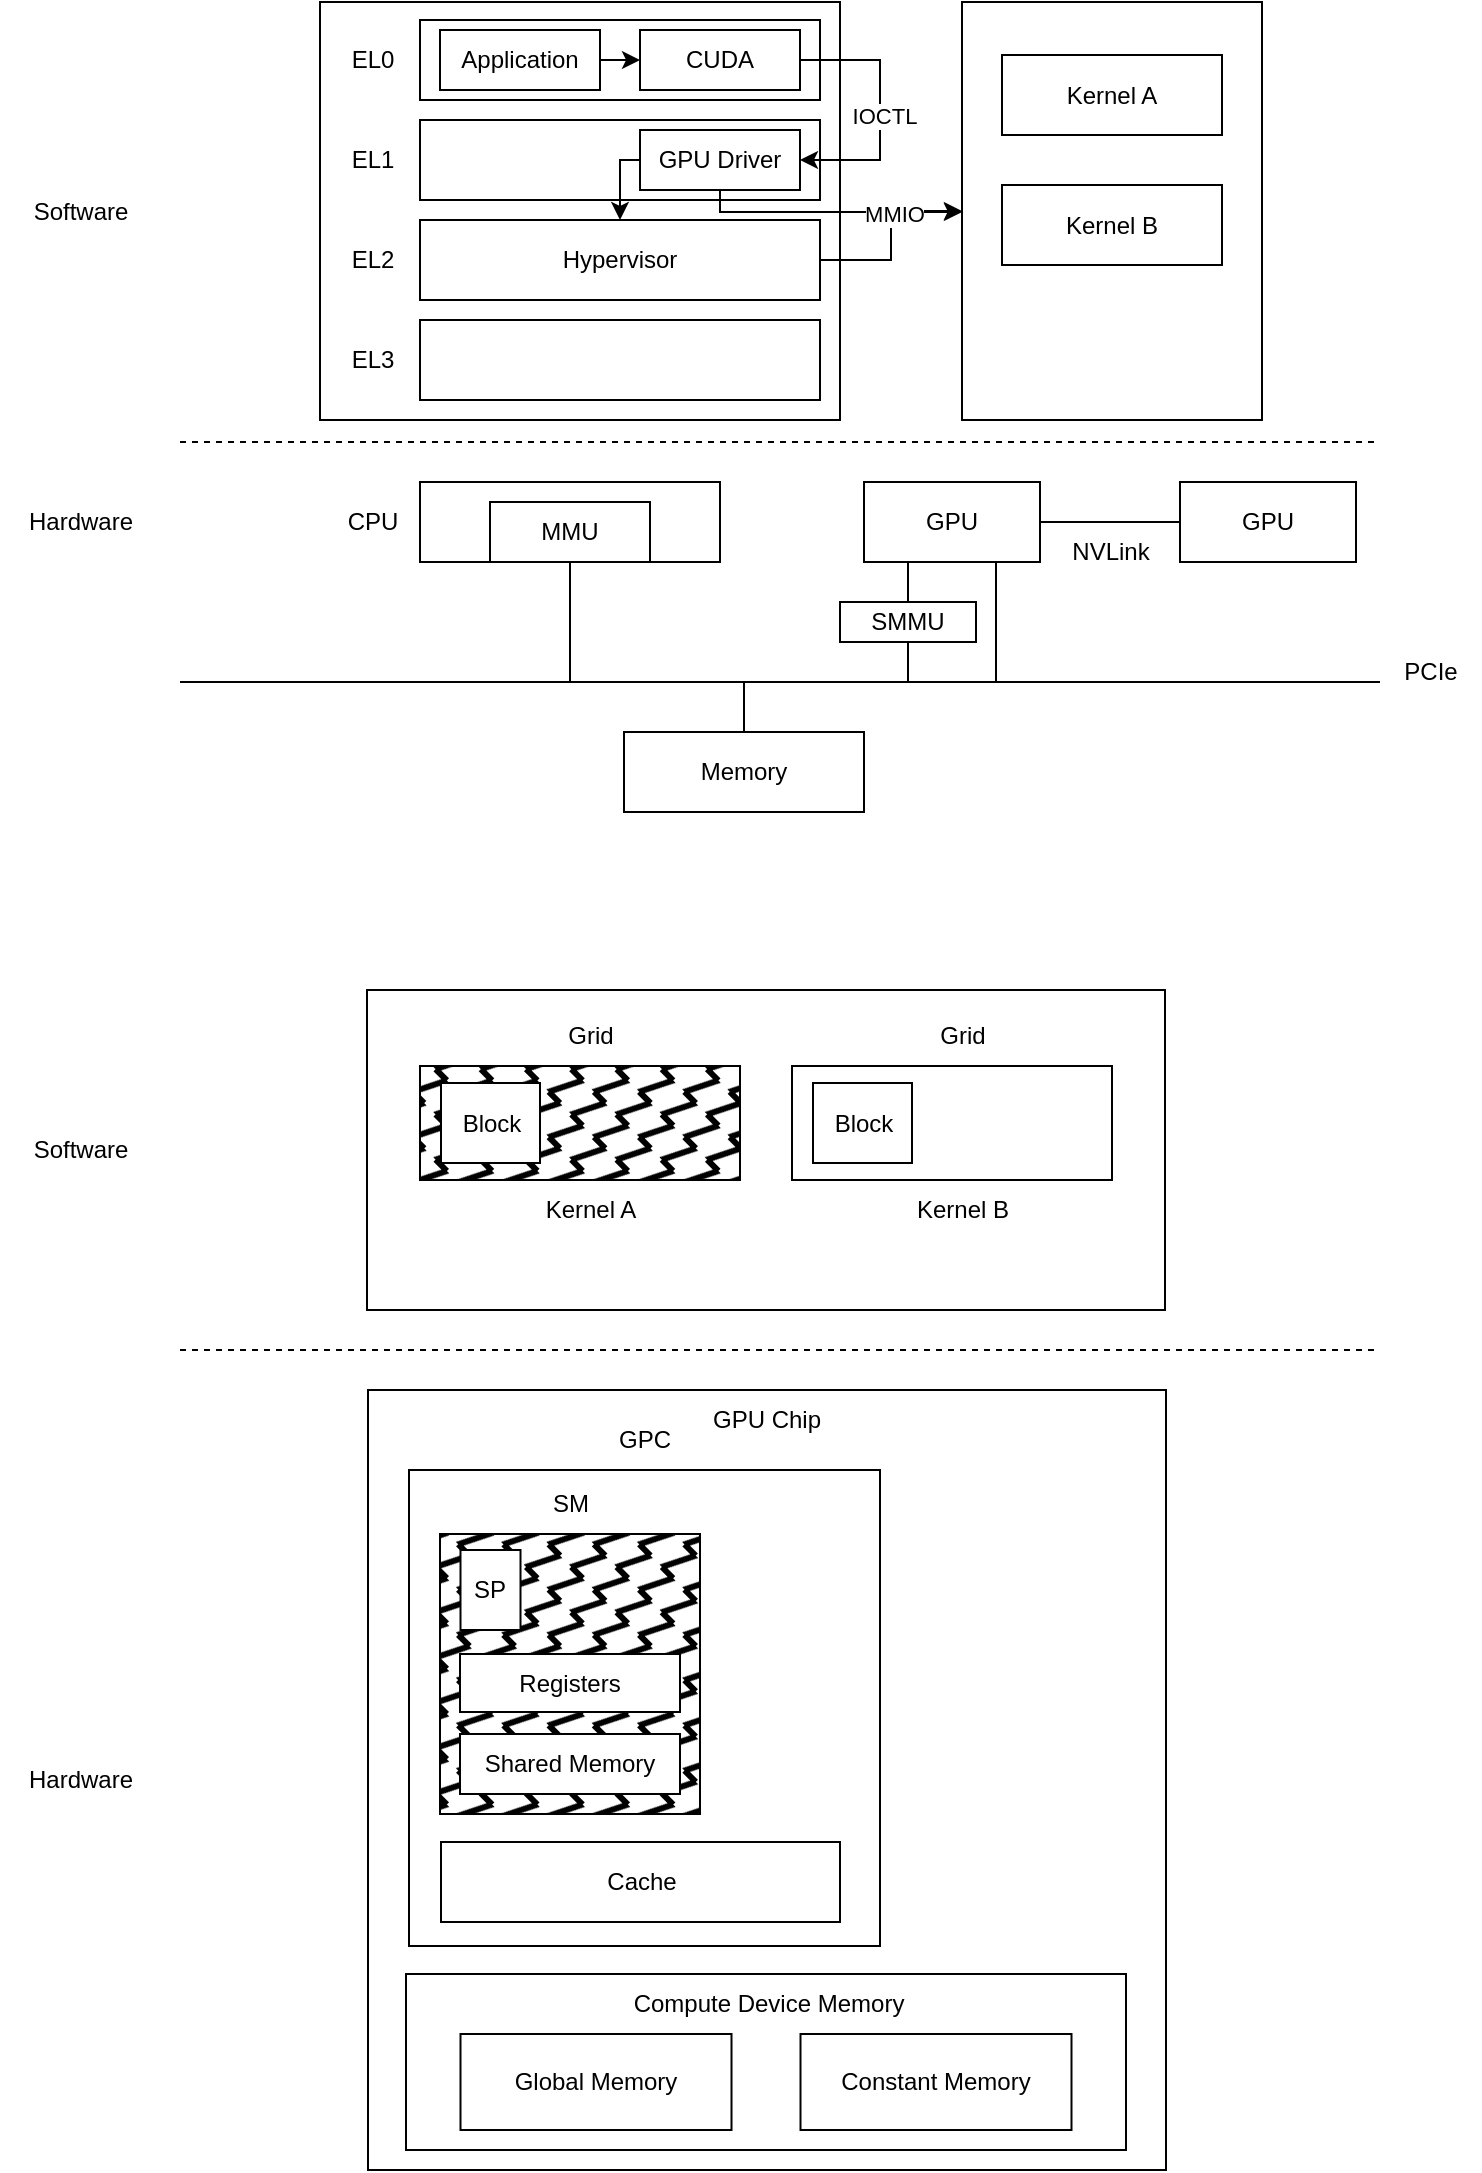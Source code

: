<mxfile version="22.1.17" type="github">
  <diagram name="第 1 页" id="76gSzwDmyLc00p9UoDqc">
    <mxGraphModel dx="1434" dy="703" grid="1" gridSize="10" guides="1" tooltips="1" connect="1" arrows="1" fold="1" page="1" pageScale="1" pageWidth="827" pageHeight="1169" math="0" shadow="0">
      <root>
        <mxCell id="0" />
        <mxCell id="1" parent="0" />
        <mxCell id="YlZIAGrA0F06KBuR_lRS-4" value="" style="rounded=0;whiteSpace=wrap;html=1;" vertex="1" parent="1">
          <mxGeometry x="511" y="44" width="150" height="209" as="geometry" />
        </mxCell>
        <mxCell id="AxmWXK1IRvQXEE8dryBR-5" value="" style="rounded=0;whiteSpace=wrap;html=1;" parent="1" vertex="1">
          <mxGeometry x="190" y="44" width="260" height="209" as="geometry" />
        </mxCell>
        <mxCell id="fNoI1GPfpQh8-SWNFA4j-1" value="" style="rounded=0;whiteSpace=wrap;html=1;" parent="1" vertex="1">
          <mxGeometry x="240" y="284" width="150" height="40" as="geometry" />
        </mxCell>
        <mxCell id="fNoI1GPfpQh8-SWNFA4j-2" value="GPU" style="rounded=0;whiteSpace=wrap;html=1;" parent="1" vertex="1">
          <mxGeometry x="462" y="284" width="88" height="40" as="geometry" />
        </mxCell>
        <mxCell id="fNoI1GPfpQh8-SWNFA4j-3" value="CPU" style="text;html=1;align=center;verticalAlign=middle;resizable=0;points=[];autosize=1;strokeColor=none;fillColor=none;" parent="1" vertex="1">
          <mxGeometry x="191" y="289" width="50" height="30" as="geometry" />
        </mxCell>
        <mxCell id="fNoI1GPfpQh8-SWNFA4j-5" value="" style="endArrow=none;dashed=1;html=1;rounded=0;" parent="1" edge="1">
          <mxGeometry width="50" height="50" relative="1" as="geometry">
            <mxPoint x="120" y="264" as="sourcePoint" />
            <mxPoint x="720" y="264" as="targetPoint" />
          </mxGeometry>
        </mxCell>
        <mxCell id="fNoI1GPfpQh8-SWNFA4j-6" value="Hardware" style="text;html=1;align=center;verticalAlign=middle;resizable=0;points=[];autosize=1;strokeColor=none;fillColor=none;" parent="1" vertex="1">
          <mxGeometry x="30" y="289" width="80" height="30" as="geometry" />
        </mxCell>
        <mxCell id="fNoI1GPfpQh8-SWNFA4j-7" value="Software" style="text;html=1;align=center;verticalAlign=middle;resizable=0;points=[];autosize=1;strokeColor=none;fillColor=none;" parent="1" vertex="1">
          <mxGeometry x="35" y="134" width="70" height="30" as="geometry" />
        </mxCell>
        <mxCell id="fNoI1GPfpQh8-SWNFA4j-8" value="" style="rounded=0;whiteSpace=wrap;html=1;" parent="1" vertex="1">
          <mxGeometry x="240" y="103" width="200" height="40" as="geometry" />
        </mxCell>
        <mxCell id="fNoI1GPfpQh8-SWNFA4j-10" value="" style="rounded=0;whiteSpace=wrap;html=1;" parent="1" vertex="1">
          <mxGeometry x="240" y="53" width="200" height="40" as="geometry" />
        </mxCell>
        <mxCell id="YlZIAGrA0F06KBuR_lRS-18" style="edgeStyle=orthogonalEdgeStyle;rounded=0;orthogonalLoop=1;jettySize=auto;html=1;exitX=0;exitY=0.5;exitDx=0;exitDy=0;entryX=0.5;entryY=0;entryDx=0;entryDy=0;" edge="1" parent="1" source="fNoI1GPfpQh8-SWNFA4j-11" target="AxmWXK1IRvQXEE8dryBR-3">
          <mxGeometry relative="1" as="geometry" />
        </mxCell>
        <mxCell id="YlZIAGrA0F06KBuR_lRS-19" style="edgeStyle=orthogonalEdgeStyle;rounded=0;orthogonalLoop=1;jettySize=auto;html=1;exitX=0.5;exitY=1;exitDx=0;exitDy=0;" edge="1" parent="1" source="fNoI1GPfpQh8-SWNFA4j-11" target="YlZIAGrA0F06KBuR_lRS-4">
          <mxGeometry relative="1" as="geometry">
            <Array as="points">
              <mxPoint x="390" y="149" />
            </Array>
          </mxGeometry>
        </mxCell>
        <mxCell id="fNoI1GPfpQh8-SWNFA4j-11" value="GPU Driver" style="rounded=0;whiteSpace=wrap;html=1;fillStyle=auto;fillColor=#FFFFFF;" parent="1" vertex="1">
          <mxGeometry x="350" y="108" width="80" height="30" as="geometry" />
        </mxCell>
        <mxCell id="fNoI1GPfpQh8-SWNFA4j-12" value="MMU" style="rounded=0;whiteSpace=wrap;html=1;" parent="1" vertex="1">
          <mxGeometry x="275" y="294" width="80" height="30" as="geometry" />
        </mxCell>
        <mxCell id="fNoI1GPfpQh8-SWNFA4j-13" value="SMMU" style="rounded=0;whiteSpace=wrap;html=1;" parent="1" vertex="1">
          <mxGeometry x="450" y="344" width="68" height="20" as="geometry" />
        </mxCell>
        <mxCell id="fNoI1GPfpQh8-SWNFA4j-14" value="EL1" style="text;html=1;align=center;verticalAlign=middle;resizable=0;points=[];autosize=1;strokeColor=none;fillColor=none;" parent="1" vertex="1">
          <mxGeometry x="196" y="108" width="40" height="30" as="geometry" />
        </mxCell>
        <mxCell id="fNoI1GPfpQh8-SWNFA4j-15" value="EL0" style="text;html=1;align=center;verticalAlign=middle;resizable=0;points=[];autosize=1;strokeColor=none;fillColor=none;" parent="1" vertex="1">
          <mxGeometry x="196" y="58" width="40" height="30" as="geometry" />
        </mxCell>
        <mxCell id="AxmWXK1IRvQXEE8dryBR-1" value="" style="endArrow=none;html=1;rounded=0;" parent="1" edge="1">
          <mxGeometry width="50" height="50" relative="1" as="geometry">
            <mxPoint x="120" y="384" as="sourcePoint" />
            <mxPoint x="720" y="384" as="targetPoint" />
          </mxGeometry>
        </mxCell>
        <mxCell id="YlZIAGrA0F06KBuR_lRS-17" style="edgeStyle=orthogonalEdgeStyle;rounded=0;orthogonalLoop=1;jettySize=auto;html=1;exitX=1;exitY=0.5;exitDx=0;exitDy=0;entryX=0;entryY=0.5;entryDx=0;entryDy=0;" edge="1" parent="1" source="AxmWXK1IRvQXEE8dryBR-2" target="AxmWXK1IRvQXEE8dryBR-23">
          <mxGeometry relative="1" as="geometry" />
        </mxCell>
        <mxCell id="AxmWXK1IRvQXEE8dryBR-2" value="Application" style="rounded=0;whiteSpace=wrap;html=1;fillStyle=auto;fillColor=#FFFFFF;" parent="1" vertex="1">
          <mxGeometry x="250" y="58" width="80" height="30" as="geometry" />
        </mxCell>
        <mxCell id="YlZIAGrA0F06KBuR_lRS-20" style="edgeStyle=orthogonalEdgeStyle;rounded=0;orthogonalLoop=1;jettySize=auto;html=1;exitX=1;exitY=0.5;exitDx=0;exitDy=0;entryX=0;entryY=0.5;entryDx=0;entryDy=0;" edge="1" parent="1" source="AxmWXK1IRvQXEE8dryBR-3" target="YlZIAGrA0F06KBuR_lRS-4">
          <mxGeometry relative="1" as="geometry" />
        </mxCell>
        <mxCell id="YlZIAGrA0F06KBuR_lRS-21" value="MMIO" style="edgeLabel;html=1;align=center;verticalAlign=middle;resizable=0;points=[];" vertex="1" connectable="0" parent="YlZIAGrA0F06KBuR_lRS-20">
          <mxGeometry x="-0.257" y="-3" relative="1" as="geometry">
            <mxPoint x="-2" y="-23" as="offset" />
          </mxGeometry>
        </mxCell>
        <mxCell id="AxmWXK1IRvQXEE8dryBR-3" value="Hypervisor" style="rounded=0;whiteSpace=wrap;html=1;" parent="1" vertex="1">
          <mxGeometry x="240" y="153" width="200" height="40" as="geometry" />
        </mxCell>
        <mxCell id="AxmWXK1IRvQXEE8dryBR-4" value="" style="rounded=0;whiteSpace=wrap;html=1;" parent="1" vertex="1">
          <mxGeometry x="240" y="203" width="200" height="40" as="geometry" />
        </mxCell>
        <mxCell id="AxmWXK1IRvQXEE8dryBR-6" value="EL2" style="text;html=1;align=center;verticalAlign=middle;resizable=0;points=[];autosize=1;strokeColor=none;fillColor=none;" parent="1" vertex="1">
          <mxGeometry x="196" y="158" width="40" height="30" as="geometry" />
        </mxCell>
        <mxCell id="AxmWXK1IRvQXEE8dryBR-7" value="EL3" style="text;html=1;align=center;verticalAlign=middle;resizable=0;points=[];autosize=1;strokeColor=none;fillColor=none;" parent="1" vertex="1">
          <mxGeometry x="196" y="208" width="40" height="30" as="geometry" />
        </mxCell>
        <mxCell id="AxmWXK1IRvQXEE8dryBR-9" value="" style="endArrow=none;html=1;rounded=0;entryX=0.5;entryY=1;entryDx=0;entryDy=0;" parent="1" target="fNoI1GPfpQh8-SWNFA4j-12" edge="1">
          <mxGeometry width="50" height="50" relative="1" as="geometry">
            <mxPoint x="315" y="384" as="sourcePoint" />
            <mxPoint x="440" y="304" as="targetPoint" />
          </mxGeometry>
        </mxCell>
        <mxCell id="AxmWXK1IRvQXEE8dryBR-10" value="Memory" style="rounded=0;whiteSpace=wrap;html=1;" parent="1" vertex="1">
          <mxGeometry x="342" y="409" width="120" height="40" as="geometry" />
        </mxCell>
        <mxCell id="AxmWXK1IRvQXEE8dryBR-11" value="" style="endArrow=none;html=1;rounded=0;entryX=0.5;entryY=0;entryDx=0;entryDy=0;" parent="1" target="AxmWXK1IRvQXEE8dryBR-10" edge="1">
          <mxGeometry width="50" height="50" relative="1" as="geometry">
            <mxPoint x="402" y="384" as="sourcePoint" />
            <mxPoint x="342" y="334" as="targetPoint" />
          </mxGeometry>
        </mxCell>
        <mxCell id="AxmWXK1IRvQXEE8dryBR-12" value="" style="endArrow=none;html=1;rounded=0;exitX=0.5;exitY=1;exitDx=0;exitDy=0;" parent="1" source="fNoI1GPfpQh8-SWNFA4j-13" edge="1">
          <mxGeometry width="50" height="50" relative="1" as="geometry">
            <mxPoint x="402" y="404" as="sourcePoint" />
            <mxPoint x="484" y="384" as="targetPoint" />
          </mxGeometry>
        </mxCell>
        <mxCell id="AxmWXK1IRvQXEE8dryBR-13" value="" style="endArrow=none;html=1;rounded=0;exitX=0.25;exitY=1;exitDx=0;exitDy=0;entryX=0.5;entryY=0;entryDx=0;entryDy=0;" parent="1" source="fNoI1GPfpQh8-SWNFA4j-2" target="fNoI1GPfpQh8-SWNFA4j-13" edge="1">
          <mxGeometry width="50" height="50" relative="1" as="geometry">
            <mxPoint x="502" y="384" as="sourcePoint" />
            <mxPoint x="502" y="404" as="targetPoint" />
          </mxGeometry>
        </mxCell>
        <mxCell id="AxmWXK1IRvQXEE8dryBR-14" value="" style="endArrow=none;html=1;rounded=0;exitX=0.75;exitY=1;exitDx=0;exitDy=0;" parent="1" source="fNoI1GPfpQh8-SWNFA4j-2" edge="1">
          <mxGeometry width="50" height="50" relative="1" as="geometry">
            <mxPoint x="502" y="384" as="sourcePoint" />
            <mxPoint x="528" y="384" as="targetPoint" />
          </mxGeometry>
        </mxCell>
        <mxCell id="AxmWXK1IRvQXEE8dryBR-15" value="PCIe" style="text;html=1;align=center;verticalAlign=middle;resizable=0;points=[];autosize=1;strokeColor=none;fillColor=none;" parent="1" vertex="1">
          <mxGeometry x="720" y="364" width="50" height="30" as="geometry" />
        </mxCell>
        <mxCell id="AxmWXK1IRvQXEE8dryBR-17" value="GPU" style="rounded=0;whiteSpace=wrap;html=1;" parent="1" vertex="1">
          <mxGeometry x="620" y="284" width="88" height="40" as="geometry" />
        </mxCell>
        <mxCell id="AxmWXK1IRvQXEE8dryBR-18" value="" style="endArrow=none;html=1;rounded=0;exitX=1;exitY=0.5;exitDx=0;exitDy=0;entryX=0;entryY=0.5;entryDx=0;entryDy=0;" parent="1" source="fNoI1GPfpQh8-SWNFA4j-2" target="AxmWXK1IRvQXEE8dryBR-17" edge="1">
          <mxGeometry width="50" height="50" relative="1" as="geometry">
            <mxPoint x="538" y="334" as="sourcePoint" />
            <mxPoint x="538" y="404" as="targetPoint" />
          </mxGeometry>
        </mxCell>
        <mxCell id="AxmWXK1IRvQXEE8dryBR-19" value="NVLink" style="text;html=1;align=center;verticalAlign=middle;resizable=0;points=[];autosize=1;strokeColor=none;fillColor=none;" parent="1" vertex="1">
          <mxGeometry x="555" y="304" width="60" height="30" as="geometry" />
        </mxCell>
        <mxCell id="AxmWXK1IRvQXEE8dryBR-22" value="" style="rounded=0;whiteSpace=wrap;html=1;" parent="1" vertex="1">
          <mxGeometry x="214" y="738" width="399" height="390" as="geometry" />
        </mxCell>
        <mxCell id="YlZIAGrA0F06KBuR_lRS-15" style="edgeStyle=orthogonalEdgeStyle;rounded=0;orthogonalLoop=1;jettySize=auto;html=1;exitX=1;exitY=0.5;exitDx=0;exitDy=0;entryX=1;entryY=0.5;entryDx=0;entryDy=0;" edge="1" parent="1" source="AxmWXK1IRvQXEE8dryBR-23" target="fNoI1GPfpQh8-SWNFA4j-11">
          <mxGeometry relative="1" as="geometry">
            <Array as="points">
              <mxPoint x="470" y="73" />
              <mxPoint x="470" y="123" />
            </Array>
          </mxGeometry>
        </mxCell>
        <mxCell id="YlZIAGrA0F06KBuR_lRS-16" value="IOCTL" style="edgeLabel;html=1;align=center;verticalAlign=middle;resizable=0;points=[];" vertex="1" connectable="0" parent="YlZIAGrA0F06KBuR_lRS-15">
          <mxGeometry x="0.036" y="2" relative="1" as="geometry">
            <mxPoint as="offset" />
          </mxGeometry>
        </mxCell>
        <mxCell id="AxmWXK1IRvQXEE8dryBR-23" value="CUDA" style="rounded=0;whiteSpace=wrap;html=1;fillStyle=auto;fillColor=#FFFFFF;" parent="1" vertex="1">
          <mxGeometry x="350" y="58" width="80" height="30" as="geometry" />
        </mxCell>
        <mxCell id="AxmWXK1IRvQXEE8dryBR-24" value="" style="rounded=0;whiteSpace=wrap;html=1;" parent="1" vertex="1">
          <mxGeometry x="234.5" y="778" width="235.5" height="238" as="geometry" />
        </mxCell>
        <mxCell id="AxmWXK1IRvQXEE8dryBR-25" value="GPU Chip" style="text;html=1;align=center;verticalAlign=middle;resizable=0;points=[];autosize=1;strokeColor=none;fillColor=none;" parent="1" vertex="1">
          <mxGeometry x="373" y="738" width="80" height="30" as="geometry" />
        </mxCell>
        <mxCell id="AxmWXK1IRvQXEE8dryBR-29" value="Cache" style="rounded=0;whiteSpace=wrap;html=1;" parent="1" vertex="1">
          <mxGeometry x="250.5" y="964" width="199.5" height="40" as="geometry" />
        </mxCell>
        <mxCell id="AxmWXK1IRvQXEE8dryBR-32" value="" style="rounded=0;whiteSpace=wrap;html=1;" parent="1" vertex="1">
          <mxGeometry x="233" y="1030" width="360" height="88" as="geometry" />
        </mxCell>
        <mxCell id="Lvt8BLayGIzZ9a2WDVhJ-1" value="" style="endArrow=none;dashed=1;html=1;rounded=0;" parent="1" edge="1">
          <mxGeometry width="50" height="50" relative="1" as="geometry">
            <mxPoint x="120" y="718" as="sourcePoint" />
            <mxPoint x="720" y="718" as="targetPoint" />
          </mxGeometry>
        </mxCell>
        <mxCell id="Lvt8BLayGIzZ9a2WDVhJ-2" value="Hardware" style="text;html=1;align=center;verticalAlign=middle;resizable=0;points=[];autosize=1;strokeColor=none;fillColor=none;" parent="1" vertex="1">
          <mxGeometry x="30" y="918" width="80" height="30" as="geometry" />
        </mxCell>
        <mxCell id="Lvt8BLayGIzZ9a2WDVhJ-3" value="Software" style="text;html=1;align=center;verticalAlign=middle;resizable=0;points=[];autosize=1;strokeColor=none;fillColor=none;" parent="1" vertex="1">
          <mxGeometry x="35" y="603" width="70" height="30" as="geometry" />
        </mxCell>
        <mxCell id="Lvt8BLayGIzZ9a2WDVhJ-5" value="" style="rounded=0;whiteSpace=wrap;html=1;" parent="1" vertex="1">
          <mxGeometry x="213.5" y="538" width="399" height="160" as="geometry" />
        </mxCell>
        <mxCell id="Lvt8BLayGIzZ9a2WDVhJ-8" value="Compute Device Memory" style="text;html=1;align=center;verticalAlign=middle;resizable=0;points=[];autosize=1;strokeColor=none;fillColor=none;" parent="1" vertex="1">
          <mxGeometry x="334" y="1030" width="160" height="30" as="geometry" />
        </mxCell>
        <mxCell id="Lvt8BLayGIzZ9a2WDVhJ-9" value="Global Memory" style="rounded=0;whiteSpace=wrap;html=1;" parent="1" vertex="1">
          <mxGeometry x="260.25" y="1060" width="135.5" height="48" as="geometry" />
        </mxCell>
        <mxCell id="Lvt8BLayGIzZ9a2WDVhJ-10" value="Constant Memory" style="rounded=0;whiteSpace=wrap;html=1;" parent="1" vertex="1">
          <mxGeometry x="430.25" y="1060" width="135.5" height="48" as="geometry" />
        </mxCell>
        <mxCell id="Lvt8BLayGIzZ9a2WDVhJ-12" value="" style="rounded=0;whiteSpace=wrap;html=1;fillColor=#000000;fillStyle=zigzag-line;" parent="1" vertex="1">
          <mxGeometry x="250" y="810" width="130" height="140" as="geometry" />
        </mxCell>
        <mxCell id="AxmWXK1IRvQXEE8dryBR-26" value="SM" style="text;html=1;align=center;verticalAlign=middle;resizable=0;points=[];autosize=1;strokeColor=none;fillColor=none;" parent="1" vertex="1">
          <mxGeometry x="295" y="780" width="40" height="30" as="geometry" />
        </mxCell>
        <mxCell id="AxmWXK1IRvQXEE8dryBR-27" value="SP" style="rounded=0;whiteSpace=wrap;html=1;" parent="1" vertex="1">
          <mxGeometry x="260.25" y="818" width="30" height="40" as="geometry" />
        </mxCell>
        <mxCell id="AxmWXK1IRvQXEE8dryBR-28" value="Registers" style="rounded=0;whiteSpace=wrap;html=1;" parent="1" vertex="1">
          <mxGeometry x="260" y="870" width="110" height="29" as="geometry" />
        </mxCell>
        <mxCell id="AxmWXK1IRvQXEE8dryBR-30" value="Shared Memory" style="rounded=0;whiteSpace=wrap;html=1;" parent="1" vertex="1">
          <mxGeometry x="260" y="910" width="110" height="30" as="geometry" />
        </mxCell>
        <mxCell id="YlZIAGrA0F06KBuR_lRS-2" value="Kernel A" style="rounded=0;whiteSpace=wrap;html=1;" vertex="1" parent="1">
          <mxGeometry x="531" y="70.5" width="110" height="40" as="geometry" />
        </mxCell>
        <mxCell id="YlZIAGrA0F06KBuR_lRS-3" value="Kernel B" style="rounded=0;whiteSpace=wrap;html=1;" vertex="1" parent="1">
          <mxGeometry x="531" y="135.5" width="110" height="40" as="geometry" />
        </mxCell>
        <mxCell id="YlZIAGrA0F06KBuR_lRS-5" value="GPC" style="text;html=1;align=center;verticalAlign=middle;resizable=0;points=[];autosize=1;strokeColor=none;fillColor=none;" vertex="1" parent="1">
          <mxGeometry x="327.25" y="748" width="50" height="30" as="geometry" />
        </mxCell>
        <mxCell id="YlZIAGrA0F06KBuR_lRS-6" value="" style="rounded=0;whiteSpace=wrap;html=1;fillStyle=zigzag-line;fillColor=#000000;" vertex="1" parent="1">
          <mxGeometry x="240" y="576" width="160" height="57" as="geometry" />
        </mxCell>
        <mxCell id="YlZIAGrA0F06KBuR_lRS-7" value="Block" style="rounded=0;whiteSpace=wrap;html=1;" vertex="1" parent="1">
          <mxGeometry x="250.5" y="584.5" width="49.5" height="40" as="geometry" />
        </mxCell>
        <mxCell id="YlZIAGrA0F06KBuR_lRS-8" value="Grid" style="text;html=1;align=center;verticalAlign=middle;resizable=0;points=[];autosize=1;strokeColor=none;fillColor=none;" vertex="1" parent="1">
          <mxGeometry x="300" y="546" width="50" height="30" as="geometry" />
        </mxCell>
        <mxCell id="YlZIAGrA0F06KBuR_lRS-9" value="Kernel A" style="text;html=1;align=center;verticalAlign=middle;resizable=0;points=[];autosize=1;strokeColor=none;fillColor=none;" vertex="1" parent="1">
          <mxGeometry x="290" y="633" width="70" height="30" as="geometry" />
        </mxCell>
        <mxCell id="YlZIAGrA0F06KBuR_lRS-10" value="" style="rounded=0;whiteSpace=wrap;html=1;" vertex="1" parent="1">
          <mxGeometry x="426" y="576" width="160" height="57" as="geometry" />
        </mxCell>
        <mxCell id="YlZIAGrA0F06KBuR_lRS-11" value="Block" style="rounded=0;whiteSpace=wrap;html=1;" vertex="1" parent="1">
          <mxGeometry x="436.5" y="584.5" width="49.5" height="40" as="geometry" />
        </mxCell>
        <mxCell id="YlZIAGrA0F06KBuR_lRS-12" value="Grid" style="text;html=1;align=center;verticalAlign=middle;resizable=0;points=[];autosize=1;strokeColor=none;fillColor=none;" vertex="1" parent="1">
          <mxGeometry x="486" y="546" width="50" height="30" as="geometry" />
        </mxCell>
        <mxCell id="YlZIAGrA0F06KBuR_lRS-13" value="Kernel B" style="text;html=1;align=center;verticalAlign=middle;resizable=0;points=[];autosize=1;strokeColor=none;fillColor=none;" vertex="1" parent="1">
          <mxGeometry x="476" y="633" width="70" height="30" as="geometry" />
        </mxCell>
      </root>
    </mxGraphModel>
  </diagram>
</mxfile>
